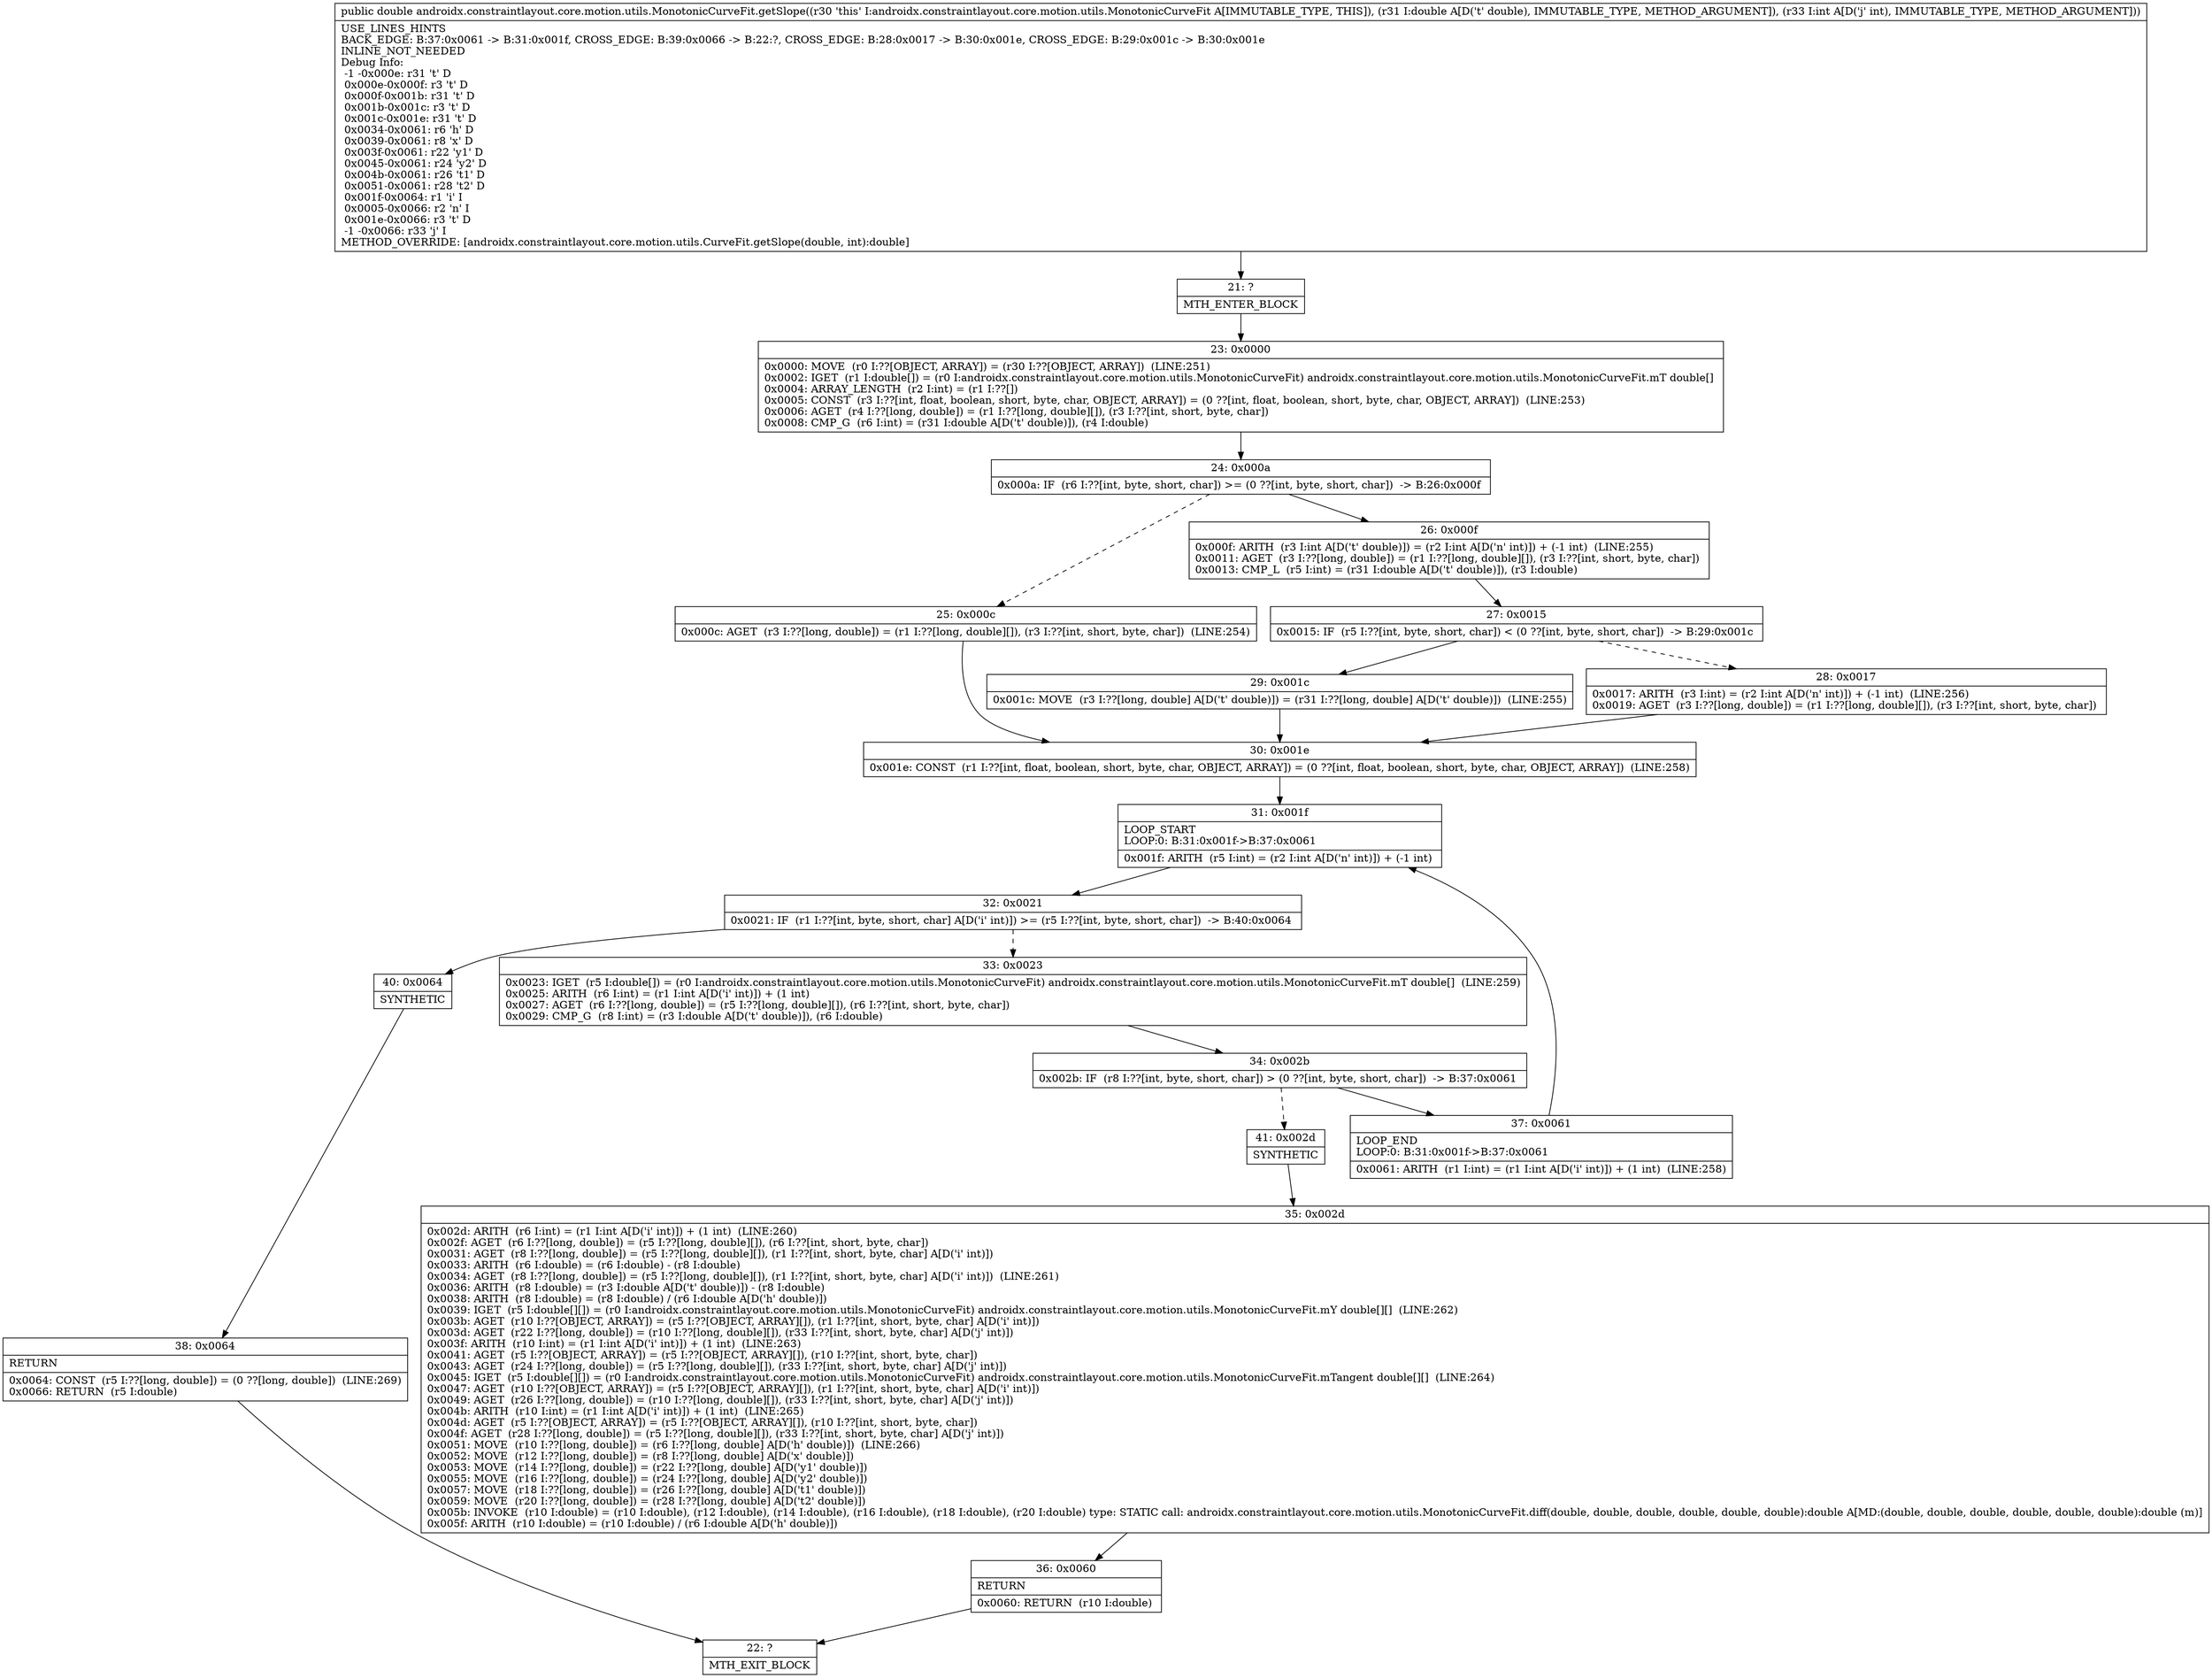 digraph "CFG forandroidx.constraintlayout.core.motion.utils.MonotonicCurveFit.getSlope(DI)D" {
Node_21 [shape=record,label="{21\:\ ?|MTH_ENTER_BLOCK\l}"];
Node_23 [shape=record,label="{23\:\ 0x0000|0x0000: MOVE  (r0 I:??[OBJECT, ARRAY]) = (r30 I:??[OBJECT, ARRAY])  (LINE:251)\l0x0002: IGET  (r1 I:double[]) = (r0 I:androidx.constraintlayout.core.motion.utils.MonotonicCurveFit) androidx.constraintlayout.core.motion.utils.MonotonicCurveFit.mT double[] \l0x0004: ARRAY_LENGTH  (r2 I:int) = (r1 I:??[]) \l0x0005: CONST  (r3 I:??[int, float, boolean, short, byte, char, OBJECT, ARRAY]) = (0 ??[int, float, boolean, short, byte, char, OBJECT, ARRAY])  (LINE:253)\l0x0006: AGET  (r4 I:??[long, double]) = (r1 I:??[long, double][]), (r3 I:??[int, short, byte, char]) \l0x0008: CMP_G  (r6 I:int) = (r31 I:double A[D('t' double)]), (r4 I:double) \l}"];
Node_24 [shape=record,label="{24\:\ 0x000a|0x000a: IF  (r6 I:??[int, byte, short, char]) \>= (0 ??[int, byte, short, char])  \-\> B:26:0x000f \l}"];
Node_25 [shape=record,label="{25\:\ 0x000c|0x000c: AGET  (r3 I:??[long, double]) = (r1 I:??[long, double][]), (r3 I:??[int, short, byte, char])  (LINE:254)\l}"];
Node_30 [shape=record,label="{30\:\ 0x001e|0x001e: CONST  (r1 I:??[int, float, boolean, short, byte, char, OBJECT, ARRAY]) = (0 ??[int, float, boolean, short, byte, char, OBJECT, ARRAY])  (LINE:258)\l}"];
Node_31 [shape=record,label="{31\:\ 0x001f|LOOP_START\lLOOP:0: B:31:0x001f\-\>B:37:0x0061\l|0x001f: ARITH  (r5 I:int) = (r2 I:int A[D('n' int)]) + (\-1 int) \l}"];
Node_32 [shape=record,label="{32\:\ 0x0021|0x0021: IF  (r1 I:??[int, byte, short, char] A[D('i' int)]) \>= (r5 I:??[int, byte, short, char])  \-\> B:40:0x0064 \l}"];
Node_33 [shape=record,label="{33\:\ 0x0023|0x0023: IGET  (r5 I:double[]) = (r0 I:androidx.constraintlayout.core.motion.utils.MonotonicCurveFit) androidx.constraintlayout.core.motion.utils.MonotonicCurveFit.mT double[]  (LINE:259)\l0x0025: ARITH  (r6 I:int) = (r1 I:int A[D('i' int)]) + (1 int) \l0x0027: AGET  (r6 I:??[long, double]) = (r5 I:??[long, double][]), (r6 I:??[int, short, byte, char]) \l0x0029: CMP_G  (r8 I:int) = (r3 I:double A[D('t' double)]), (r6 I:double) \l}"];
Node_34 [shape=record,label="{34\:\ 0x002b|0x002b: IF  (r8 I:??[int, byte, short, char]) \> (0 ??[int, byte, short, char])  \-\> B:37:0x0061 \l}"];
Node_37 [shape=record,label="{37\:\ 0x0061|LOOP_END\lLOOP:0: B:31:0x001f\-\>B:37:0x0061\l|0x0061: ARITH  (r1 I:int) = (r1 I:int A[D('i' int)]) + (1 int)  (LINE:258)\l}"];
Node_41 [shape=record,label="{41\:\ 0x002d|SYNTHETIC\l}"];
Node_35 [shape=record,label="{35\:\ 0x002d|0x002d: ARITH  (r6 I:int) = (r1 I:int A[D('i' int)]) + (1 int)  (LINE:260)\l0x002f: AGET  (r6 I:??[long, double]) = (r5 I:??[long, double][]), (r6 I:??[int, short, byte, char]) \l0x0031: AGET  (r8 I:??[long, double]) = (r5 I:??[long, double][]), (r1 I:??[int, short, byte, char] A[D('i' int)]) \l0x0033: ARITH  (r6 I:double) = (r6 I:double) \- (r8 I:double) \l0x0034: AGET  (r8 I:??[long, double]) = (r5 I:??[long, double][]), (r1 I:??[int, short, byte, char] A[D('i' int)])  (LINE:261)\l0x0036: ARITH  (r8 I:double) = (r3 I:double A[D('t' double)]) \- (r8 I:double) \l0x0038: ARITH  (r8 I:double) = (r8 I:double) \/ (r6 I:double A[D('h' double)]) \l0x0039: IGET  (r5 I:double[][]) = (r0 I:androidx.constraintlayout.core.motion.utils.MonotonicCurveFit) androidx.constraintlayout.core.motion.utils.MonotonicCurveFit.mY double[][]  (LINE:262)\l0x003b: AGET  (r10 I:??[OBJECT, ARRAY]) = (r5 I:??[OBJECT, ARRAY][]), (r1 I:??[int, short, byte, char] A[D('i' int)]) \l0x003d: AGET  (r22 I:??[long, double]) = (r10 I:??[long, double][]), (r33 I:??[int, short, byte, char] A[D('j' int)]) \l0x003f: ARITH  (r10 I:int) = (r1 I:int A[D('i' int)]) + (1 int)  (LINE:263)\l0x0041: AGET  (r5 I:??[OBJECT, ARRAY]) = (r5 I:??[OBJECT, ARRAY][]), (r10 I:??[int, short, byte, char]) \l0x0043: AGET  (r24 I:??[long, double]) = (r5 I:??[long, double][]), (r33 I:??[int, short, byte, char] A[D('j' int)]) \l0x0045: IGET  (r5 I:double[][]) = (r0 I:androidx.constraintlayout.core.motion.utils.MonotonicCurveFit) androidx.constraintlayout.core.motion.utils.MonotonicCurveFit.mTangent double[][]  (LINE:264)\l0x0047: AGET  (r10 I:??[OBJECT, ARRAY]) = (r5 I:??[OBJECT, ARRAY][]), (r1 I:??[int, short, byte, char] A[D('i' int)]) \l0x0049: AGET  (r26 I:??[long, double]) = (r10 I:??[long, double][]), (r33 I:??[int, short, byte, char] A[D('j' int)]) \l0x004b: ARITH  (r10 I:int) = (r1 I:int A[D('i' int)]) + (1 int)  (LINE:265)\l0x004d: AGET  (r5 I:??[OBJECT, ARRAY]) = (r5 I:??[OBJECT, ARRAY][]), (r10 I:??[int, short, byte, char]) \l0x004f: AGET  (r28 I:??[long, double]) = (r5 I:??[long, double][]), (r33 I:??[int, short, byte, char] A[D('j' int)]) \l0x0051: MOVE  (r10 I:??[long, double]) = (r6 I:??[long, double] A[D('h' double)])  (LINE:266)\l0x0052: MOVE  (r12 I:??[long, double]) = (r8 I:??[long, double] A[D('x' double)]) \l0x0053: MOVE  (r14 I:??[long, double]) = (r22 I:??[long, double] A[D('y1' double)]) \l0x0055: MOVE  (r16 I:??[long, double]) = (r24 I:??[long, double] A[D('y2' double)]) \l0x0057: MOVE  (r18 I:??[long, double]) = (r26 I:??[long, double] A[D('t1' double)]) \l0x0059: MOVE  (r20 I:??[long, double]) = (r28 I:??[long, double] A[D('t2' double)]) \l0x005b: INVOKE  (r10 I:double) = (r10 I:double), (r12 I:double), (r14 I:double), (r16 I:double), (r18 I:double), (r20 I:double) type: STATIC call: androidx.constraintlayout.core.motion.utils.MonotonicCurveFit.diff(double, double, double, double, double, double):double A[MD:(double, double, double, double, double, double):double (m)]\l0x005f: ARITH  (r10 I:double) = (r10 I:double) \/ (r6 I:double A[D('h' double)]) \l}"];
Node_36 [shape=record,label="{36\:\ 0x0060|RETURN\l|0x0060: RETURN  (r10 I:double) \l}"];
Node_22 [shape=record,label="{22\:\ ?|MTH_EXIT_BLOCK\l}"];
Node_40 [shape=record,label="{40\:\ 0x0064|SYNTHETIC\l}"];
Node_38 [shape=record,label="{38\:\ 0x0064|RETURN\l|0x0064: CONST  (r5 I:??[long, double]) = (0 ??[long, double])  (LINE:269)\l0x0066: RETURN  (r5 I:double) \l}"];
Node_26 [shape=record,label="{26\:\ 0x000f|0x000f: ARITH  (r3 I:int A[D('t' double)]) = (r2 I:int A[D('n' int)]) + (\-1 int)  (LINE:255)\l0x0011: AGET  (r3 I:??[long, double]) = (r1 I:??[long, double][]), (r3 I:??[int, short, byte, char]) \l0x0013: CMP_L  (r5 I:int) = (r31 I:double A[D('t' double)]), (r3 I:double) \l}"];
Node_27 [shape=record,label="{27\:\ 0x0015|0x0015: IF  (r5 I:??[int, byte, short, char]) \< (0 ??[int, byte, short, char])  \-\> B:29:0x001c \l}"];
Node_28 [shape=record,label="{28\:\ 0x0017|0x0017: ARITH  (r3 I:int) = (r2 I:int A[D('n' int)]) + (\-1 int)  (LINE:256)\l0x0019: AGET  (r3 I:??[long, double]) = (r1 I:??[long, double][]), (r3 I:??[int, short, byte, char]) \l}"];
Node_29 [shape=record,label="{29\:\ 0x001c|0x001c: MOVE  (r3 I:??[long, double] A[D('t' double)]) = (r31 I:??[long, double] A[D('t' double)])  (LINE:255)\l}"];
MethodNode[shape=record,label="{public double androidx.constraintlayout.core.motion.utils.MonotonicCurveFit.getSlope((r30 'this' I:androidx.constraintlayout.core.motion.utils.MonotonicCurveFit A[IMMUTABLE_TYPE, THIS]), (r31 I:double A[D('t' double), IMMUTABLE_TYPE, METHOD_ARGUMENT]), (r33 I:int A[D('j' int), IMMUTABLE_TYPE, METHOD_ARGUMENT]))  | USE_LINES_HINTS\lBACK_EDGE: B:37:0x0061 \-\> B:31:0x001f, CROSS_EDGE: B:39:0x0066 \-\> B:22:?, CROSS_EDGE: B:28:0x0017 \-\> B:30:0x001e, CROSS_EDGE: B:29:0x001c \-\> B:30:0x001e\lINLINE_NOT_NEEDED\lDebug Info:\l  \-1 \-0x000e: r31 't' D\l  0x000e\-0x000f: r3 't' D\l  0x000f\-0x001b: r31 't' D\l  0x001b\-0x001c: r3 't' D\l  0x001c\-0x001e: r31 't' D\l  0x0034\-0x0061: r6 'h' D\l  0x0039\-0x0061: r8 'x' D\l  0x003f\-0x0061: r22 'y1' D\l  0x0045\-0x0061: r24 'y2' D\l  0x004b\-0x0061: r26 't1' D\l  0x0051\-0x0061: r28 't2' D\l  0x001f\-0x0064: r1 'i' I\l  0x0005\-0x0066: r2 'n' I\l  0x001e\-0x0066: r3 't' D\l  \-1 \-0x0066: r33 'j' I\lMETHOD_OVERRIDE: [androidx.constraintlayout.core.motion.utils.CurveFit.getSlope(double, int):double]\l}"];
MethodNode -> Node_21;Node_21 -> Node_23;
Node_23 -> Node_24;
Node_24 -> Node_25[style=dashed];
Node_24 -> Node_26;
Node_25 -> Node_30;
Node_30 -> Node_31;
Node_31 -> Node_32;
Node_32 -> Node_33[style=dashed];
Node_32 -> Node_40;
Node_33 -> Node_34;
Node_34 -> Node_37;
Node_34 -> Node_41[style=dashed];
Node_37 -> Node_31;
Node_41 -> Node_35;
Node_35 -> Node_36;
Node_36 -> Node_22;
Node_40 -> Node_38;
Node_38 -> Node_22;
Node_26 -> Node_27;
Node_27 -> Node_28[style=dashed];
Node_27 -> Node_29;
Node_28 -> Node_30;
Node_29 -> Node_30;
}

